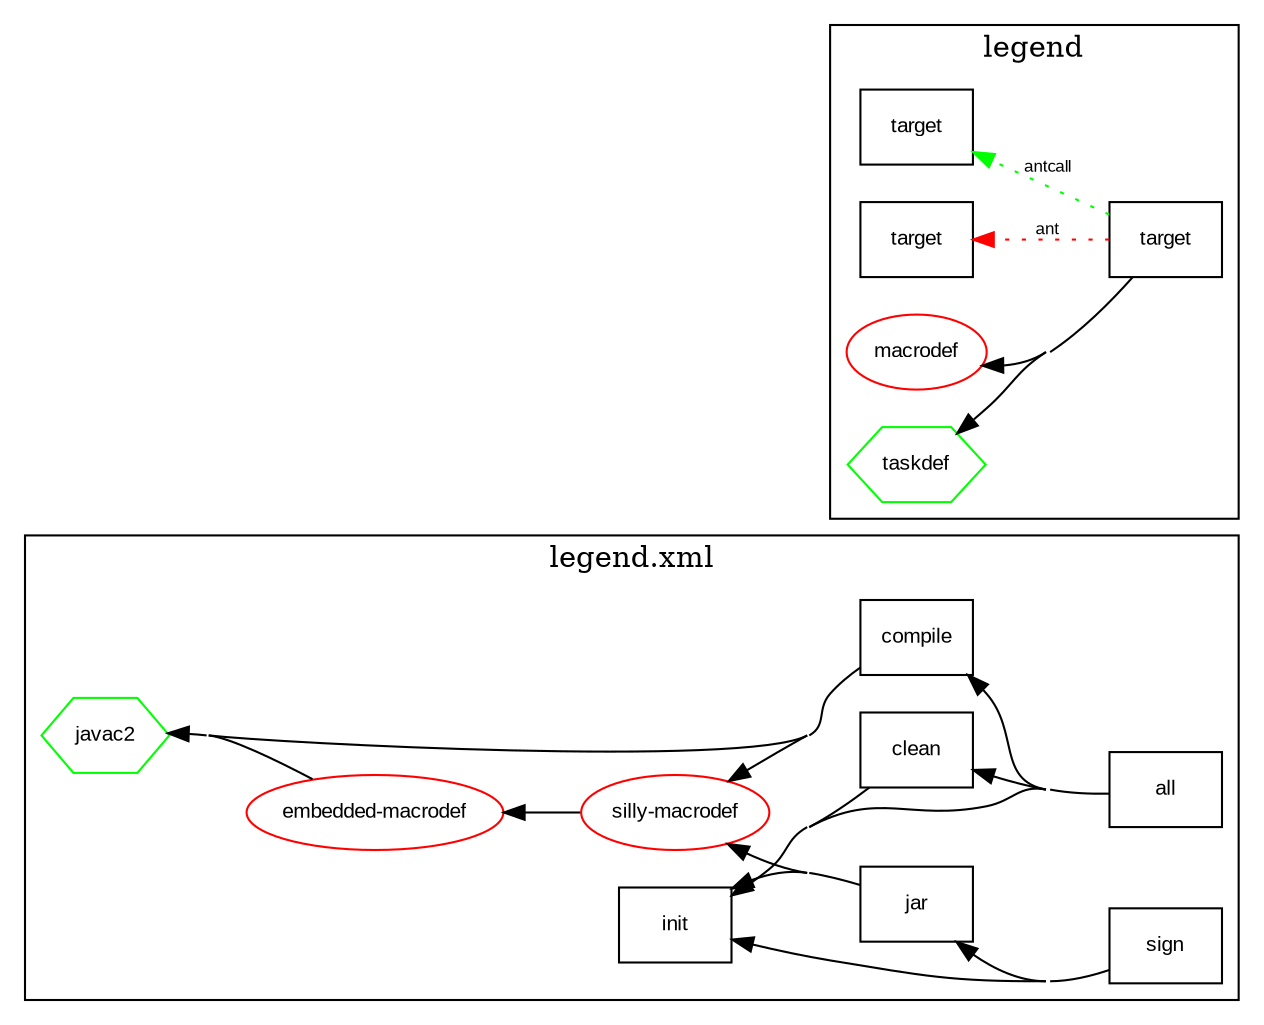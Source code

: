digraph G {
node [shape=box,fontname="Arial",fontsize="10"];
edge [fontname="Arial",fontsize="8"];
rankdir=RL;

concentrate=true;
	subgraph cluster_0 {
		label="legend.xml"
		_Users_douglasbullard_Documents_JavaStuff_Google_Code_AntScriptVisualizer_Google_newTrunk_unversioned_config_SimpleBuild_legend_TARGET_compile [label="compile" shape=box color=black ];
		_Users_douglasbullard_Documents_JavaStuff_Google_Code_AntScriptVisualizer_Google_newTrunk_unversioned_config_SimpleBuild_legend_TARGET_init [label="init" shape=box color=black ];
		_Users_douglasbullard_Documents_JavaStuff_Google_Code_AntScriptVisualizer_Google_newTrunk_unversioned_config_SimpleBuild_legend_TARGET_clean [label="clean" shape=box color=black ];
		_Users_douglasbullard_Documents_JavaStuff_Google_Code_AntScriptVisualizer_Google_newTrunk_unversioned_config_SimpleBuild_legend_TARGET_all [label="all" shape=box color=black ];
		_Users_douglasbullard_Documents_JavaStuff_Google_Code_AntScriptVisualizer_Google_newTrunk_unversioned_config_SimpleBuild_legend_TARGET_sign [label="sign" shape=box color=black ];
		_Users_douglasbullard_Documents_JavaStuff_Google_Code_AntScriptVisualizer_Google_newTrunk_unversioned_config_SimpleBuild_legend_TARGET_jar [label="jar" shape=box color=black ];
		_Users_douglasbullard_Documents_JavaStuff_Google_Code_AntScriptVisualizer_Google_newTrunk_unversioned_config_SimpleBuild_legend_TARGET_silly_macrodef [label="silly-macrodef" shape=ellipse color=red ];
		_Users_douglasbullard_Documents_JavaStuff_Google_Code_AntScriptVisualizer_Google_newTrunk_unversioned_config_SimpleBuild_legend_TARGET_embedded_macrodef [label="embedded-macrodef" shape=ellipse color=red ];
		_Users_douglasbullard_Documents_JavaStuff_Google_Code_AntScriptVisualizer_Google_newTrunk_unversioned_config_SimpleBuild_legend_TARGET_javac2 [label="javac2" shape=hexagon color=green ];
	}
	subgraph cluster_legend {
		label="legend"
		target [label="target" shape=box color=black ];
		target2 [label="target" shape=box color=black ];
		target3 [label="target" shape=box color=black ];
		taskdef [label="taskdef" shape=hexagon color=green ];
		macrodef [label="macrodef" shape=ellipse color=red ]; 
	}
	target -> taskdef;
	target -> macrodef;
	target -> target2[label=<ant> color=red,style=dotted];
	target -> target3[label=<antcall> color=green,style=dotted];
		_Users_douglasbullard_Documents_JavaStuff_Google_Code_AntScriptVisualizer_Google_newTrunk_unversioned_config_SimpleBuild_legend_TARGET_silly_macrodef -> _Users_douglasbullard_Documents_JavaStuff_Google_Code_AntScriptVisualizer_Google_newTrunk_unversioned_config_SimpleBuild_legend_TARGET_embedded_macrodef;
		_Users_douglasbullard_Documents_JavaStuff_Google_Code_AntScriptVisualizer_Google_newTrunk_unversioned_config_SimpleBuild_legend_TARGET_clean -> _Users_douglasbullard_Documents_JavaStuff_Google_Code_AntScriptVisualizer_Google_newTrunk_unversioned_config_SimpleBuild_legend_TARGET_init;
		_Users_douglasbullard_Documents_JavaStuff_Google_Code_AntScriptVisualizer_Google_newTrunk_unversioned_config_SimpleBuild_legend_TARGET_compile -> _Users_douglasbullard_Documents_JavaStuff_Google_Code_AntScriptVisualizer_Google_newTrunk_unversioned_config_SimpleBuild_legend_TARGET_silly_macrodef;
		_Users_douglasbullard_Documents_JavaStuff_Google_Code_AntScriptVisualizer_Google_newTrunk_unversioned_config_SimpleBuild_legend_TARGET_all -> _Users_douglasbullard_Documents_JavaStuff_Google_Code_AntScriptVisualizer_Google_newTrunk_unversioned_config_SimpleBuild_legend_TARGET_clean;
		_Users_douglasbullard_Documents_JavaStuff_Google_Code_AntScriptVisualizer_Google_newTrunk_unversioned_config_SimpleBuild_legend_TARGET_sign -> _Users_douglasbullard_Documents_JavaStuff_Google_Code_AntScriptVisualizer_Google_newTrunk_unversioned_config_SimpleBuild_legend_TARGET_jar;
		_Users_douglasbullard_Documents_JavaStuff_Google_Code_AntScriptVisualizer_Google_newTrunk_unversioned_config_SimpleBuild_legend_TARGET_jar -> _Users_douglasbullard_Documents_JavaStuff_Google_Code_AntScriptVisualizer_Google_newTrunk_unversioned_config_SimpleBuild_legend_TARGET_init;
		_Users_douglasbullard_Documents_JavaStuff_Google_Code_AntScriptVisualizer_Google_newTrunk_unversioned_config_SimpleBuild_legend_TARGET_compile -> _Users_douglasbullard_Documents_JavaStuff_Google_Code_AntScriptVisualizer_Google_newTrunk_unversioned_config_SimpleBuild_legend_TARGET_javac2;
		_Users_douglasbullard_Documents_JavaStuff_Google_Code_AntScriptVisualizer_Google_newTrunk_unversioned_config_SimpleBuild_legend_TARGET_embedded_macrodef -> _Users_douglasbullard_Documents_JavaStuff_Google_Code_AntScriptVisualizer_Google_newTrunk_unversioned_config_SimpleBuild_legend_TARGET_javac2;
		_Users_douglasbullard_Documents_JavaStuff_Google_Code_AntScriptVisualizer_Google_newTrunk_unversioned_config_SimpleBuild_legend_TARGET_all -> _Users_douglasbullard_Documents_JavaStuff_Google_Code_AntScriptVisualizer_Google_newTrunk_unversioned_config_SimpleBuild_legend_TARGET_compile;
		_Users_douglasbullard_Documents_JavaStuff_Google_Code_AntScriptVisualizer_Google_newTrunk_unversioned_config_SimpleBuild_legend_TARGET_all -> _Users_douglasbullard_Documents_JavaStuff_Google_Code_AntScriptVisualizer_Google_newTrunk_unversioned_config_SimpleBuild_legend_TARGET_init;
		_Users_douglasbullard_Documents_JavaStuff_Google_Code_AntScriptVisualizer_Google_newTrunk_unversioned_config_SimpleBuild_legend_TARGET_jar -> _Users_douglasbullard_Documents_JavaStuff_Google_Code_AntScriptVisualizer_Google_newTrunk_unversioned_config_SimpleBuild_legend_TARGET_silly_macrodef;
		_Users_douglasbullard_Documents_JavaStuff_Google_Code_AntScriptVisualizer_Google_newTrunk_unversioned_config_SimpleBuild_legend_TARGET_sign -> _Users_douglasbullard_Documents_JavaStuff_Google_Code_AntScriptVisualizer_Google_newTrunk_unversioned_config_SimpleBuild_legend_TARGET_init;
}
